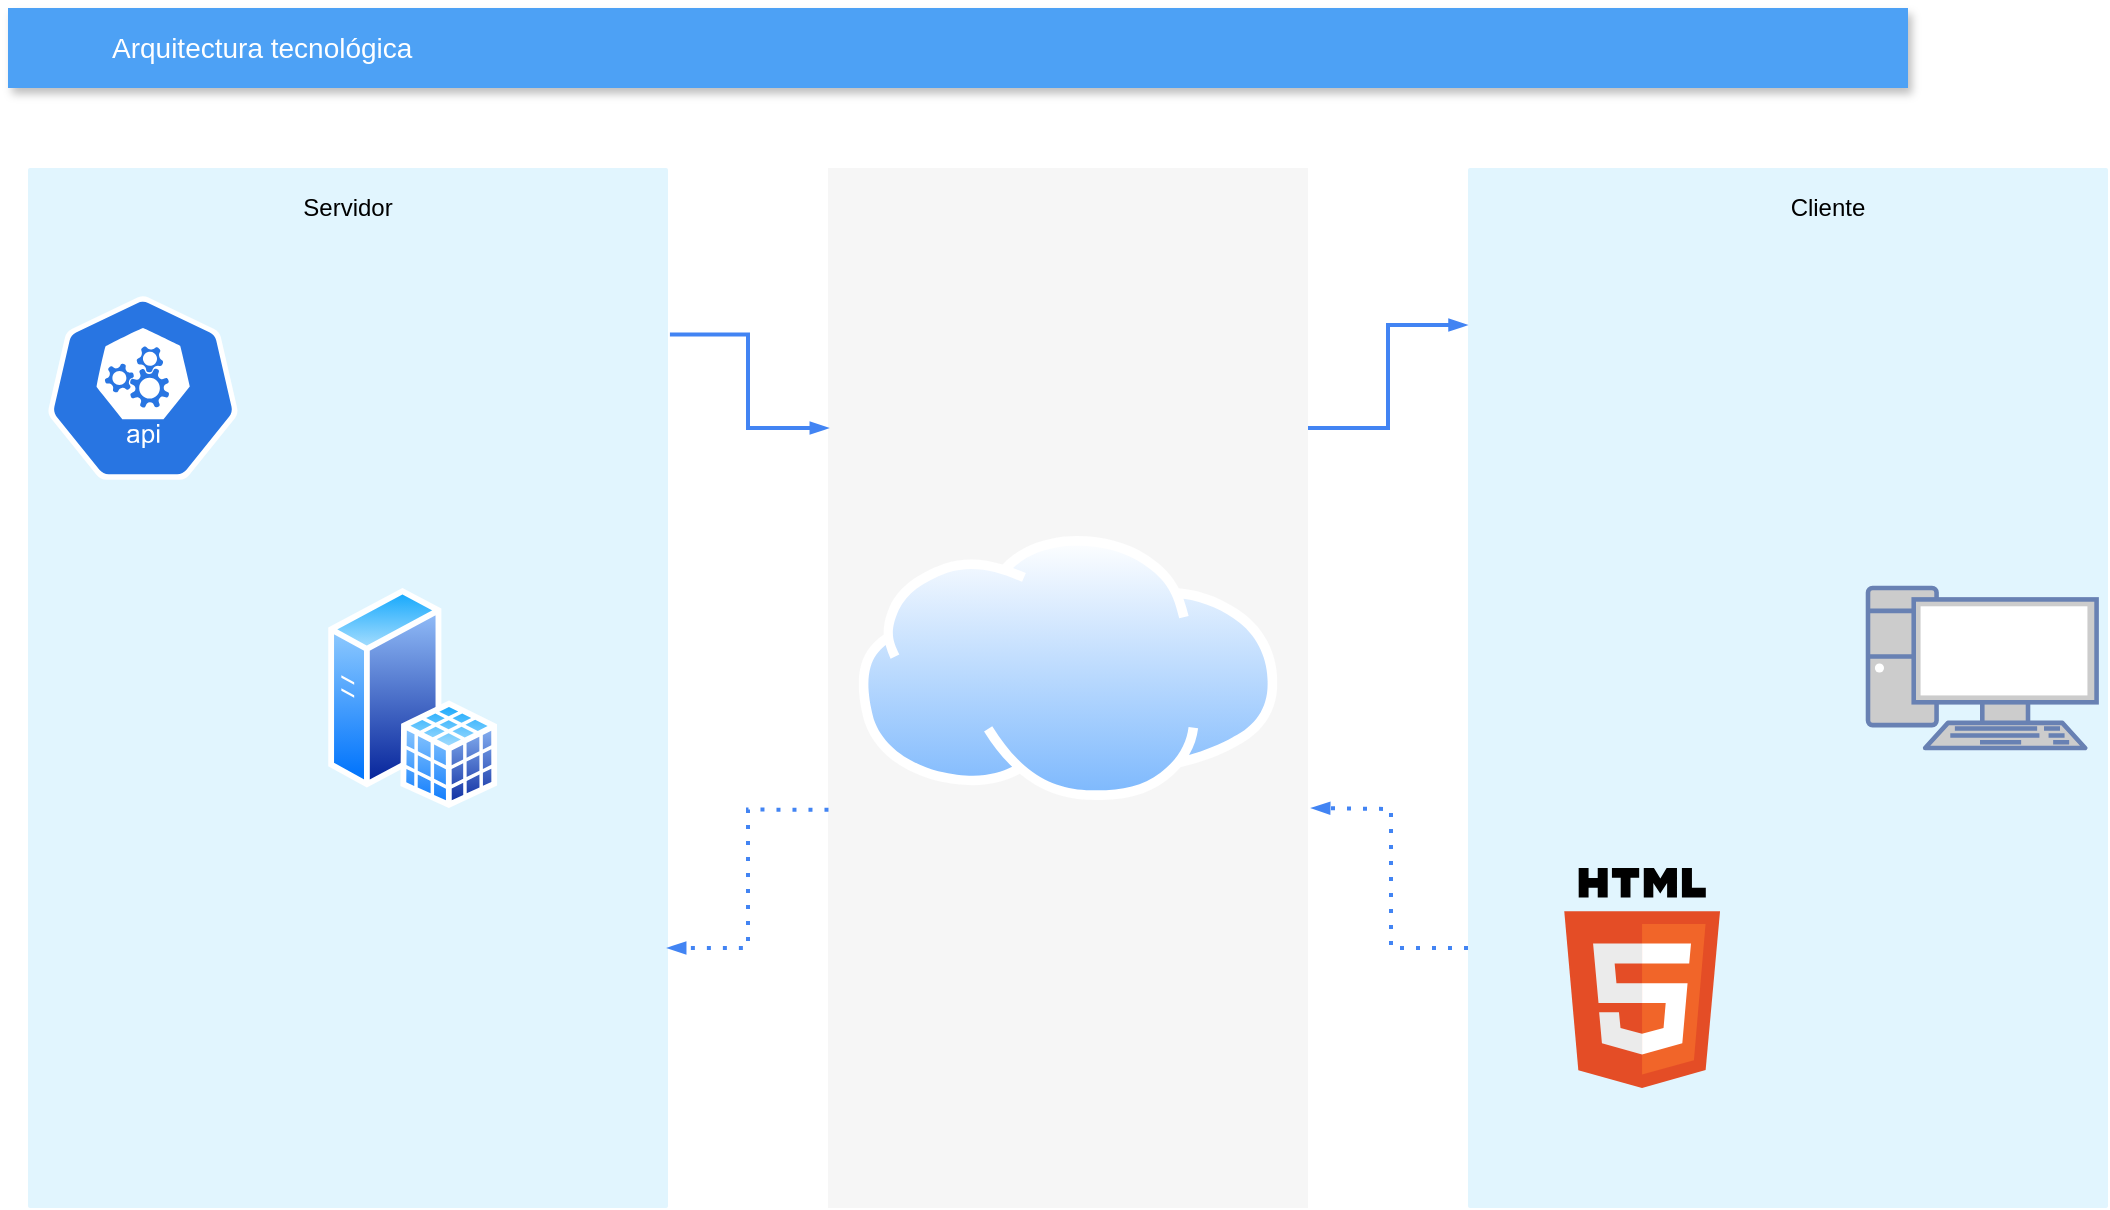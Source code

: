 <mxfile version="13.7.9" type="github">
  <diagram id="d1ab7348-05c3-a1e3-ca4d-12c340fd6b49" name="Page-1">
    <mxGraphModel dx="1221" dy="682" grid="1" gridSize="10" guides="1" tooltips="1" connect="1" arrows="1" fold="1" page="1" pageScale="1" pageWidth="1169" pageHeight="827" background="#ffffff" math="0" shadow="0">
      <root>
        <mxCell id="0" />
        <mxCell id="1" parent="0" />
        <mxCell id="2" value="" style="fillColor=#F6F6F6;strokeColor=none;shadow=0;gradientColor=none;fontSize=14;align=left;spacing=10;fontColor=#717171;9E9E9E;verticalAlign=top;spacingTop=-4;fontStyle=0;spacingLeft=40;html=1;" parent="1" vertex="1">
          <mxGeometry x="520" y="120" width="240" height="520" as="geometry" />
        </mxCell>
        <mxCell id="9" value="Arquitectura tecnológica&amp;nbsp;" style="fillColor=#4DA1F5;strokeColor=none;shadow=1;gradientColor=none;fontSize=14;align=left;spacingLeft=50;fontColor=#ffffff;html=1;" parent="1" vertex="1">
          <mxGeometry x="110" y="40" width="950" height="40" as="geometry" />
        </mxCell>
        <mxCell id="127" value="" style="rounded=1;absoluteArcSize=1;arcSize=2;html=1;strokeColor=none;gradientColor=none;shadow=0;dashed=0;fontSize=12;fontColor=#9E9E9E;align=left;verticalAlign=top;spacing=10;spacingTop=-4;fillColor=#E1F5FE;" parent="1" vertex="1">
          <mxGeometry x="840" y="120" width="320" height="520" as="geometry" />
        </mxCell>
        <mxCell id="WiQ0yOHPkbGV6hAPH20B-163" value="" style="rounded=1;absoluteArcSize=1;arcSize=2;html=1;strokeColor=none;gradientColor=none;shadow=0;dashed=0;fontSize=12;fontColor=#9E9E9E;align=left;verticalAlign=top;spacing=10;spacingTop=-4;fillColor=#E1F5FE;" parent="1" vertex="1">
          <mxGeometry x="120" y="120" width="320" height="520" as="geometry" />
        </mxCell>
        <mxCell id="WiQ0yOHPkbGV6hAPH20B-164" value="" style="html=1;dashed=0;whitespace=wrap;fillColor=#2875E2;strokeColor=#ffffff;points=[[0.005,0.63,0],[0.1,0.2,0],[0.9,0.2,0],[0.5,0,0],[0.995,0.63,0],[0.72,0.99,0],[0.5,1,0],[0.28,0.99,0]];shape=mxgraph.kubernetes.icon;prIcon=api" parent="1" vertex="1">
          <mxGeometry x="130" y="180" width="95" height="100" as="geometry" />
        </mxCell>
        <mxCell id="WiQ0yOHPkbGV6hAPH20B-165" value="" style="edgeStyle=orthogonalEdgeStyle;fontSize=12;html=1;endArrow=blockThin;endFill=1;rounded=0;strokeWidth=2;endSize=4;startSize=4;dashed=0;strokeColor=#4284F3;exitX=1.003;exitY=0.16;exitDx=0;exitDy=0;exitPerimeter=0;entryX=0;entryY=0.25;entryDx=0;entryDy=0;" parent="1" source="WiQ0yOHPkbGV6hAPH20B-163" target="2" edge="1">
          <mxGeometry width="100" relative="1" as="geometry">
            <mxPoint x="430" y="240" as="sourcePoint" />
            <mxPoint x="520" y="240" as="targetPoint" />
          </mxGeometry>
        </mxCell>
        <mxCell id="WiQ0yOHPkbGV6hAPH20B-166" value="" style="edgeStyle=orthogonalEdgeStyle;fontSize=12;html=1;endArrow=blockThin;endFill=1;rounded=0;strokeWidth=2;endSize=4;startSize=4;dashed=0;strokeColor=#4284F3;entryX=-0.002;entryY=0.151;entryDx=0;entryDy=0;entryPerimeter=0;exitX=1;exitY=0.25;exitDx=0;exitDy=0;" parent="1" source="2" target="127" edge="1">
          <mxGeometry width="100" relative="1" as="geometry">
            <mxPoint x="590" y="380" as="sourcePoint" />
            <mxPoint x="690" y="380" as="targetPoint" />
          </mxGeometry>
        </mxCell>
        <mxCell id="WiQ0yOHPkbGV6hAPH20B-167" value="" style="edgeStyle=orthogonalEdgeStyle;fontSize=12;html=1;endArrow=blockThin;endFill=1;rounded=0;strokeWidth=2;endSize=4;startSize=4;dashed=1;dashPattern=1 3;strokeColor=#4284F3;entryX=1;entryY=0.75;entryDx=0;entryDy=0;exitX=0.001;exitY=0.617;exitDx=0;exitDy=0;exitPerimeter=0;" parent="1" source="2" target="WiQ0yOHPkbGV6hAPH20B-163" edge="1">
          <mxGeometry width="100" relative="1" as="geometry">
            <mxPoint x="590" y="380" as="sourcePoint" />
            <mxPoint x="690" y="380" as="targetPoint" />
          </mxGeometry>
        </mxCell>
        <mxCell id="WiQ0yOHPkbGV6hAPH20B-168" value="" style="edgeStyle=orthogonalEdgeStyle;fontSize=12;html=1;endArrow=blockThin;endFill=1;rounded=0;strokeWidth=2;endSize=4;startSize=4;dashed=1;dashPattern=1 3;strokeColor=#4284F3;exitX=0;exitY=0.75;exitDx=0;exitDy=0;" parent="1" source="127" edge="1">
          <mxGeometry width="100" relative="1" as="geometry">
            <mxPoint x="590" y="380" as="sourcePoint" />
            <mxPoint x="762" y="440" as="targetPoint" />
          </mxGeometry>
        </mxCell>
        <mxCell id="WiQ0yOHPkbGV6hAPH20B-169" value="Servidor" style="text;html=1;strokeColor=none;fillColor=none;align=center;verticalAlign=middle;whiteSpace=wrap;rounded=0;" parent="1" vertex="1">
          <mxGeometry x="260" y="130" width="40" height="20" as="geometry" />
        </mxCell>
        <mxCell id="WiQ0yOHPkbGV6hAPH20B-170" value="" style="aspect=fixed;perimeter=ellipsePerimeter;html=1;align=center;shadow=0;dashed=0;spacingTop=3;image;image=img/lib/active_directory/internet_cloud.svg;" parent="1" vertex="1">
          <mxGeometry x="535.23" y="304" width="209.53" height="132" as="geometry" />
        </mxCell>
        <mxCell id="WiQ0yOHPkbGV6hAPH20B-171" value="" style="aspect=fixed;perimeter=ellipsePerimeter;html=1;align=center;shadow=0;dashed=0;spacingTop=3;image;image=img/lib/active_directory/sql_server.svg;" parent="1" vertex="1">
          <mxGeometry x="270" y="330" width="84.7" height="110" as="geometry" />
        </mxCell>
        <mxCell id="WiQ0yOHPkbGV6hAPH20B-172" value="" style="shape=image;html=1;verticalAlign=top;verticalLabelPosition=bottom;labelBackgroundColor=#ffffff;imageAspect=0;aspect=fixed;image=https://cdn4.iconfinder.com/data/icons/imod/128/Harware/iDatabase.png" parent="1" vertex="1">
          <mxGeometry x="138.5" y="520" width="78" height="78" as="geometry" />
        </mxCell>
        <mxCell id="WiQ0yOHPkbGV6hAPH20B-173" value="" style="fontColor=#0066CC;verticalAlign=top;verticalLabelPosition=bottom;labelPosition=center;align=center;html=1;outlineConnect=0;fillColor=#CCCCCC;strokeColor=#6881B3;gradientColor=none;gradientDirection=north;strokeWidth=2;shape=mxgraph.networks.pc;" parent="1" vertex="1">
          <mxGeometry x="1040" y="330" width="114.29" height="80" as="geometry" />
        </mxCell>
        <mxCell id="WiQ0yOHPkbGV6hAPH20B-174" value="" style="shape=image;html=1;verticalAlign=top;verticalLabelPosition=bottom;labelBackgroundColor=#ffffff;imageAspect=0;aspect=fixed;image=https://cdn4.iconfinder.com/data/icons/logos-and-brands/512/187_Js_logo_logos-128.png" parent="1" vertex="1">
          <mxGeometry x="1030" y="174" width="100" height="100" as="geometry" />
        </mxCell>
        <mxCell id="acN4gz7JGneFuQeG339R-127" value="" style="dashed=0;outlineConnect=0;html=1;align=center;labelPosition=center;verticalLabelPosition=bottom;verticalAlign=top;shape=mxgraph.weblogos.html5" vertex="1" parent="1">
          <mxGeometry x="888.13" y="470" width="77.89" height="110" as="geometry" />
        </mxCell>
        <mxCell id="acN4gz7JGneFuQeG339R-128" value="" style="shape=image;html=1;verticalAlign=top;verticalLabelPosition=bottom;labelBackgroundColor=#ffffff;imageAspect=0;aspect=fixed;image=https://cdn3.iconfinder.com/data/icons/logos-3/250/angular-128.png" vertex="1" parent="1">
          <mxGeometry x="856" y="160" width="128" height="128" as="geometry" />
        </mxCell>
        <mxCell id="acN4gz7JGneFuQeG339R-129" value="" style="shape=image;html=1;verticalAlign=top;verticalLabelPosition=bottom;labelBackgroundColor=#ffffff;imageAspect=0;aspect=fixed;image=https://cdn1.iconfinder.com/data/icons/logotypes/32/badge-css-3-128.png" vertex="1" parent="1">
          <mxGeometry x="1020" y="480" width="100" height="100" as="geometry" />
        </mxCell>
        <mxCell id="acN4gz7JGneFuQeG339R-130" value="" style="shape=image;html=1;verticalAlign=top;verticalLabelPosition=bottom;labelBackgroundColor=#ffffff;imageAspect=0;aspect=fixed;image=https://cdn4.iconfinder.com/data/icons/web-development-5/500/checked-www-domain-window-128.png" vertex="1" parent="1">
          <mxGeometry x="856" y="290" width="160" height="160" as="geometry" />
        </mxCell>
        <mxCell id="acN4gz7JGneFuQeG339R-132" value="Cliente" style="text;html=1;strokeColor=none;fillColor=none;align=center;verticalAlign=middle;whiteSpace=wrap;rounded=0;" vertex="1" parent="1">
          <mxGeometry x="960" y="130" width="120" height="20" as="geometry" />
        </mxCell>
      </root>
    </mxGraphModel>
  </diagram>
</mxfile>
